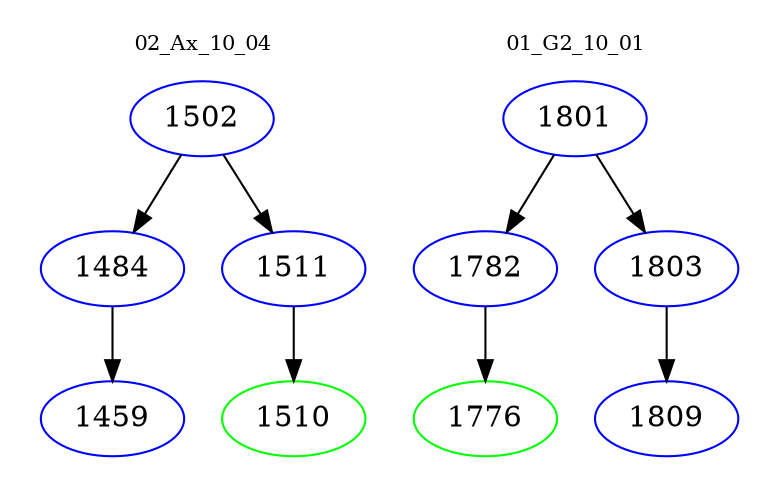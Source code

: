 digraph{
subgraph cluster_0 {
color = white
label = "02_Ax_10_04";
fontsize=10;
T0_1502 [label="1502", color="blue"]
T0_1502 -> T0_1484 [color="black"]
T0_1484 [label="1484", color="blue"]
T0_1484 -> T0_1459 [color="black"]
T0_1459 [label="1459", color="blue"]
T0_1502 -> T0_1511 [color="black"]
T0_1511 [label="1511", color="blue"]
T0_1511 -> T0_1510 [color="black"]
T0_1510 [label="1510", color="green"]
}
subgraph cluster_1 {
color = white
label = "01_G2_10_01";
fontsize=10;
T1_1801 [label="1801", color="blue"]
T1_1801 -> T1_1782 [color="black"]
T1_1782 [label="1782", color="blue"]
T1_1782 -> T1_1776 [color="black"]
T1_1776 [label="1776", color="green"]
T1_1801 -> T1_1803 [color="black"]
T1_1803 [label="1803", color="blue"]
T1_1803 -> T1_1809 [color="black"]
T1_1809 [label="1809", color="blue"]
}
}
